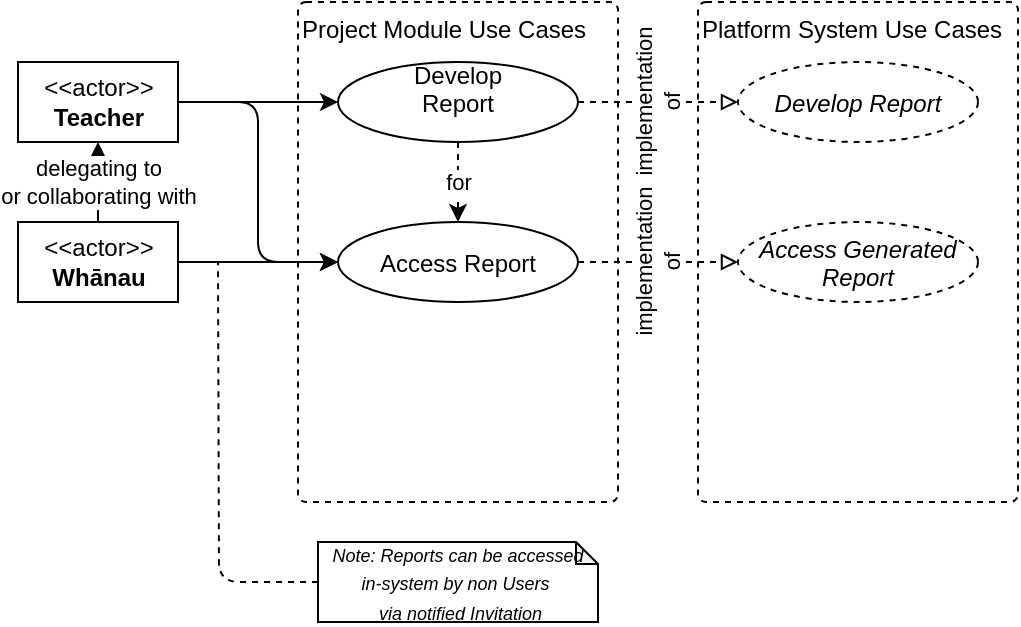 <mxfile version="20.2.4" type="google"><diagram id="eClRLIYUl5lzEHzagiUU" name="Page-1"><mxGraphModel grid="1" page="1" gridSize="10" guides="1" tooltips="1" connect="1" arrows="1" fold="1" pageScale="1" pageWidth="827" pageHeight="1169" math="0" shadow="0"><root><mxCell id="0"/><mxCell id="1" parent="0"/><mxCell id="m4i_O954ifozb8uxTvrF-1" value="Platform System Use Cases" style="rounded=1;whiteSpace=wrap;html=1;recursiveResize=0;container=1;collapsible=0;dashed=1;arcSize=8;absoluteArcSize=1;align=left;verticalAlign=top;" vertex="1" parent="1"><mxGeometry x="460" y="160" width="160" height="250" as="geometry"/></mxCell><mxCell id="m4i_O954ifozb8uxTvrF-2" value="Access Generated &#10;Report" style="ellipse;fontStyle=2;dashed=1;" vertex="1" parent="m4i_O954ifozb8uxTvrF-1"><mxGeometry x="20" y="110" width="120" height="40" as="geometry"/></mxCell><mxCell id="m4i_O954ifozb8uxTvrF-3" value="Develop Report" style="ellipse;fontStyle=2;dashed=1;" vertex="1" parent="m4i_O954ifozb8uxTvrF-1"><mxGeometry x="20" y="30" width="120" height="40" as="geometry"/></mxCell><mxCell id="m4i_O954ifozb8uxTvrF-4" value="Project Module Use Cases" style="rounded=1;whiteSpace=wrap;html=1;recursiveResize=0;container=1;collapsible=0;dashed=1;arcSize=8;absoluteArcSize=1;align=left;verticalAlign=top;" vertex="1" parent="1"><mxGeometry x="260" y="160" width="160" height="250" as="geometry"/></mxCell><mxCell id="m4i_O954ifozb8uxTvrF-5" value="Access Report" style="ellipse;" vertex="1" parent="m4i_O954ifozb8uxTvrF-4"><mxGeometry x="20" y="110" width="120" height="40" as="geometry"/></mxCell><mxCell id="m4i_O954ifozb8uxTvrF-16" value="for" style="edgeStyle=orthogonalEdgeStyle;rounded=0;orthogonalLoop=1;jettySize=auto;html=1;entryX=0.5;entryY=0;entryDx=0;entryDy=0;dashed=1;" edge="1" parent="m4i_O954ifozb8uxTvrF-4" source="m4i_O954ifozb8uxTvrF-6" target="m4i_O954ifozb8uxTvrF-5"><mxGeometry relative="1" as="geometry"/></mxCell><mxCell id="m4i_O954ifozb8uxTvrF-6" value="Develop &#10;Report&#10;" style="ellipse;" vertex="1" parent="m4i_O954ifozb8uxTvrF-4"><mxGeometry x="20" y="30" width="120" height="40" as="geometry"/></mxCell><mxCell id="m4i_O954ifozb8uxTvrF-8" style="edgeStyle=orthogonalEdgeStyle;rounded=1;orthogonalLoop=1;jettySize=auto;html=1;entryX=0;entryY=0.5;entryDx=0;entryDy=0;" edge="1" parent="1" source="m4i_O954ifozb8uxTvrF-9" target="m4i_O954ifozb8uxTvrF-6"><mxGeometry relative="1" as="geometry"/></mxCell><mxCell id="m4i_O954ifozb8uxTvrF-17" style="edgeStyle=orthogonalEdgeStyle;rounded=1;orthogonalLoop=1;jettySize=auto;html=1;entryX=0;entryY=0.5;entryDx=0;entryDy=0;" edge="1" parent="1" source="m4i_O954ifozb8uxTvrF-9" target="m4i_O954ifozb8uxTvrF-5"><mxGeometry relative="1" as="geometry"/></mxCell><mxCell id="m4i_O954ifozb8uxTvrF-9" value="&amp;lt;&amp;lt;actor&amp;gt;&amp;gt;&lt;br&gt;&lt;b&gt;Teacher&lt;/b&gt;" style="text;html=1;align=center;verticalAlign=middle;dashed=0;fillColor=#ffffff;strokeColor=#000000;" vertex="1" parent="1"><mxGeometry x="120" y="190" width="80" height="40" as="geometry"/></mxCell><mxCell id="m4i_O954ifozb8uxTvrF-10" value="implementation&lt;br&gt;of" style="edgeStyle=orthogonalEdgeStyle;rounded=0;orthogonalLoop=1;jettySize=auto;html=1;entryX=0;entryY=0.5;entryDx=0;entryDy=0;endArrow=block;endFill=0;dashed=1;horizontal=0;" edge="1" parent="1" source="m4i_O954ifozb8uxTvrF-5" target="m4i_O954ifozb8uxTvrF-2"><mxGeometry relative="1" as="geometry"/></mxCell><mxCell id="m4i_O954ifozb8uxTvrF-11" style="edgeStyle=orthogonalEdgeStyle;rounded=1;orthogonalLoop=1;jettySize=auto;html=1;entryX=0;entryY=0.5;entryDx=0;entryDy=0;endArrow=classic;endFill=1;" edge="1" parent="1" source="m4i_O954ifozb8uxTvrF-14" target="m4i_O954ifozb8uxTvrF-5"><mxGeometry relative="1" as="geometry"/></mxCell><mxCell id="m4i_O954ifozb8uxTvrF-13" value="delegating to&lt;br&gt;or collaborating with" style="edgeStyle=orthogonalEdgeStyle;rounded=0;orthogonalLoop=1;jettySize=auto;html=1;entryX=0.5;entryY=1;entryDx=0;entryDy=0;" edge="1" parent="1" source="m4i_O954ifozb8uxTvrF-14" target="m4i_O954ifozb8uxTvrF-9"><mxGeometry relative="1" as="geometry"/></mxCell><mxCell id="m4i_O954ifozb8uxTvrF-14" value="&amp;lt;&amp;lt;actor&amp;gt;&amp;gt;&lt;br&gt;&lt;b&gt;Whānau&lt;/b&gt;" style="text;html=1;align=center;verticalAlign=middle;dashed=0;fillColor=#ffffff;strokeColor=#000000;" vertex="1" parent="1"><mxGeometry x="120" y="270" width="80" height="40" as="geometry"/></mxCell><mxCell id="m4i_O954ifozb8uxTvrF-15" value="implementation&lt;br&gt;of" style="edgeStyle=orthogonalEdgeStyle;rounded=0;orthogonalLoop=1;jettySize=auto;html=1;entryX=0;entryY=0.5;entryDx=0;entryDy=0;endArrow=block;endFill=0;dashed=1;horizontal=0;exitX=1;exitY=0.5;exitDx=0;exitDy=0;" edge="1" parent="1" source="m4i_O954ifozb8uxTvrF-6" target="m4i_O954ifozb8uxTvrF-3"><mxGeometry relative="1" as="geometry"><mxPoint x="410" y="300" as="sourcePoint"/><mxPoint x="490" y="300" as="targetPoint"/></mxGeometry></mxCell><mxCell id="m4i_O954ifozb8uxTvrF-20" style="edgeStyle=orthogonalEdgeStyle;rounded=1;orthogonalLoop=1;jettySize=auto;html=1;dashed=1;endArrow=none;endFill=0;" edge="1" parent="1" source="m4i_O954ifozb8uxTvrF-18"><mxGeometry relative="1" as="geometry"><mxPoint x="220" y="290" as="targetPoint"/></mxGeometry></mxCell><mxCell id="m4i_O954ifozb8uxTvrF-18" value="&lt;i&gt;&lt;font style=&quot;font-size: 9px;&quot;&gt;Note: Reports can be accessed &lt;br&gt;in-system by&amp;nbsp;&lt;/font&gt;&lt;/i&gt;&lt;i&gt;&lt;font style=&quot;font-size: 9px;&quot;&gt;non Users&amp;nbsp;&lt;/font&gt;&lt;/i&gt;&lt;i&gt;&lt;font style=&quot;font-size: 9px;&quot;&gt;&lt;br&gt;&amp;nbsp;via notified Invitation&lt;br&gt;&lt;/font&gt;&lt;/i&gt;" style="shape=note;whiteSpace=wrap;html=1;backgroundOutline=1;darkOpacity=0.05;size=11;" vertex="1" parent="1"><mxGeometry x="270" y="430" width="140" height="40" as="geometry"/></mxCell></root></mxGraphModel></diagram></mxfile>